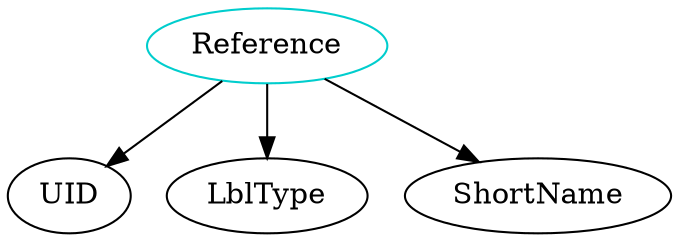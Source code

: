 digraph reference{
Reference -> UID;
Reference -> LblType;
Reference -> ShortName;
Reference	[shape=oval, color=cyan3, label="Reference"];
}
